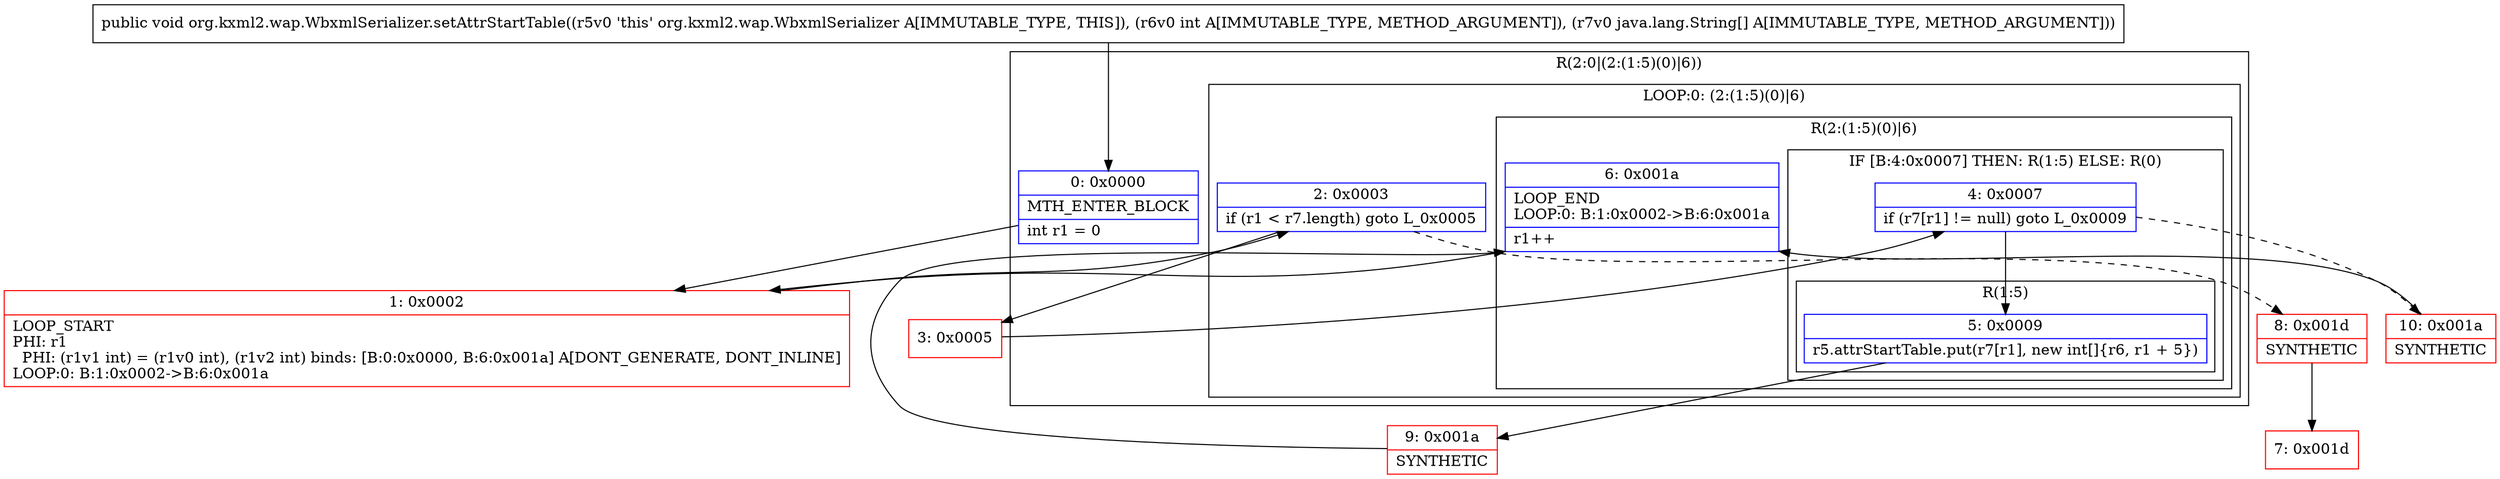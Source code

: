digraph "CFG fororg.kxml2.wap.WbxmlSerializer.setAttrStartTable(I[Ljava\/lang\/String;)V" {
subgraph cluster_Region_1406578823 {
label = "R(2:0|(2:(1:5)(0)|6))";
node [shape=record,color=blue];
Node_0 [shape=record,label="{0\:\ 0x0000|MTH_ENTER_BLOCK\l|int r1 = 0\l}"];
subgraph cluster_LoopRegion_1928090276 {
label = "LOOP:0: (2:(1:5)(0)|6)";
node [shape=record,color=blue];
Node_2 [shape=record,label="{2\:\ 0x0003|if (r1 \< r7.length) goto L_0x0005\l}"];
subgraph cluster_Region_1054509911 {
label = "R(2:(1:5)(0)|6)";
node [shape=record,color=blue];
subgraph cluster_IfRegion_179426378 {
label = "IF [B:4:0x0007] THEN: R(1:5) ELSE: R(0)";
node [shape=record,color=blue];
Node_4 [shape=record,label="{4\:\ 0x0007|if (r7[r1] != null) goto L_0x0009\l}"];
subgraph cluster_Region_1820663571 {
label = "R(1:5)";
node [shape=record,color=blue];
Node_5 [shape=record,label="{5\:\ 0x0009|r5.attrStartTable.put(r7[r1], new int[]\{r6, r1 + 5\})\l}"];
}
subgraph cluster_Region_227256854 {
label = "R(0)";
node [shape=record,color=blue];
}
}
Node_6 [shape=record,label="{6\:\ 0x001a|LOOP_END\lLOOP:0: B:1:0x0002\-\>B:6:0x001a\l|r1++\l}"];
}
}
}
Node_1 [shape=record,color=red,label="{1\:\ 0x0002|LOOP_START\lPHI: r1 \l  PHI: (r1v1 int) = (r1v0 int), (r1v2 int) binds: [B:0:0x0000, B:6:0x001a] A[DONT_GENERATE, DONT_INLINE]\lLOOP:0: B:1:0x0002\-\>B:6:0x001a\l}"];
Node_3 [shape=record,color=red,label="{3\:\ 0x0005}"];
Node_7 [shape=record,color=red,label="{7\:\ 0x001d}"];
Node_8 [shape=record,color=red,label="{8\:\ 0x001d|SYNTHETIC\l}"];
Node_9 [shape=record,color=red,label="{9\:\ 0x001a|SYNTHETIC\l}"];
Node_10 [shape=record,color=red,label="{10\:\ 0x001a|SYNTHETIC\l}"];
MethodNode[shape=record,label="{public void org.kxml2.wap.WbxmlSerializer.setAttrStartTable((r5v0 'this' org.kxml2.wap.WbxmlSerializer A[IMMUTABLE_TYPE, THIS]), (r6v0 int A[IMMUTABLE_TYPE, METHOD_ARGUMENT]), (r7v0 java.lang.String[] A[IMMUTABLE_TYPE, METHOD_ARGUMENT])) }"];
MethodNode -> Node_0;
Node_0 -> Node_1;
Node_2 -> Node_3;
Node_2 -> Node_8[style=dashed];
Node_4 -> Node_5;
Node_4 -> Node_10[style=dashed];
Node_5 -> Node_9;
Node_6 -> Node_1;
Node_1 -> Node_2;
Node_3 -> Node_4;
Node_8 -> Node_7;
Node_9 -> Node_6;
Node_10 -> Node_6;
}


